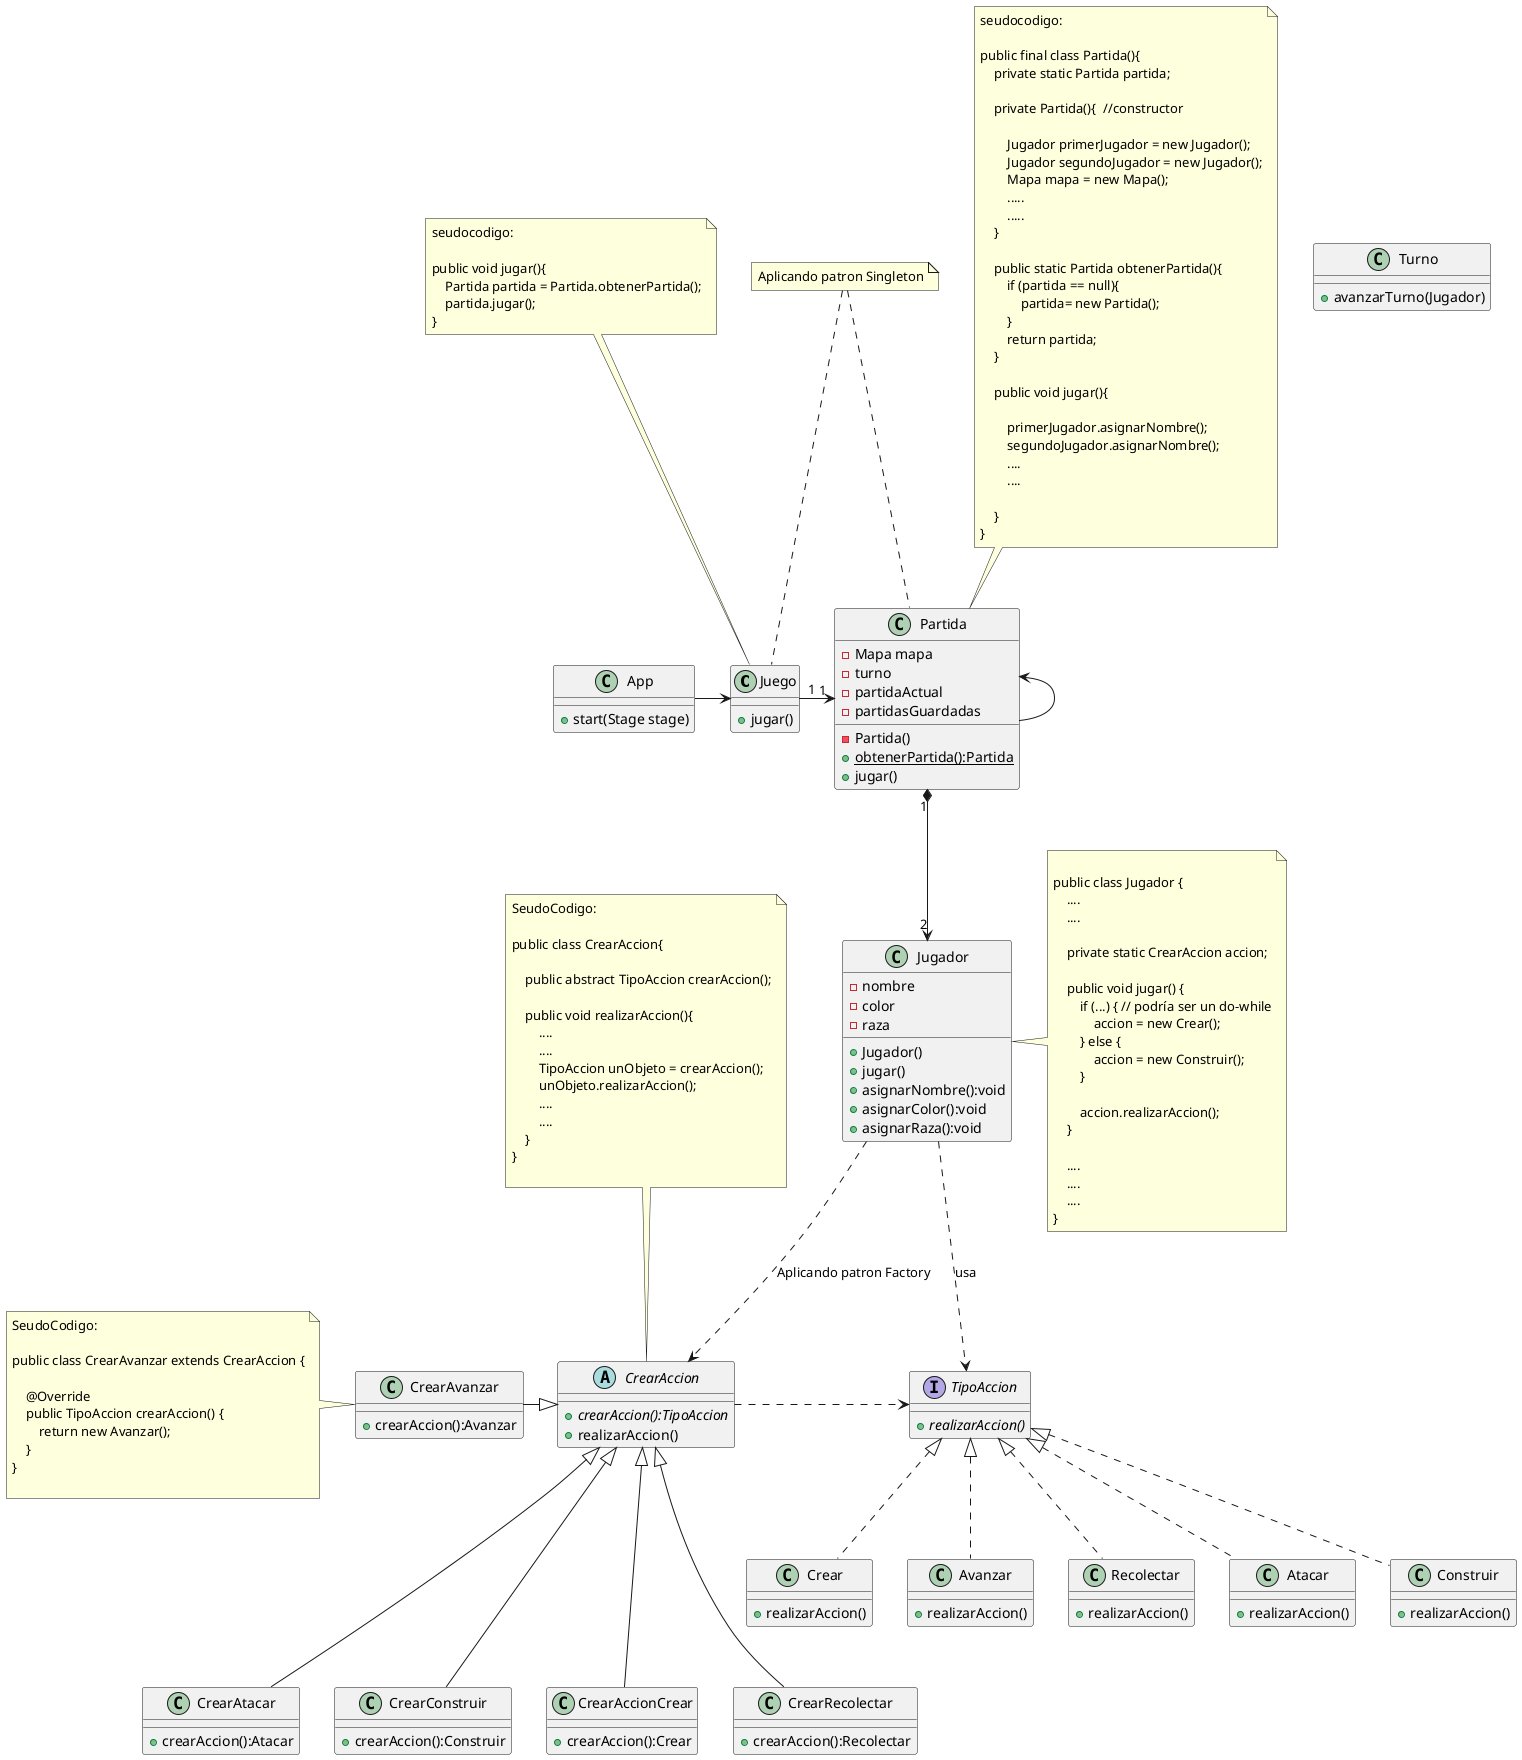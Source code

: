 @startuml

class Juego {

    + jugar()
}

note top of Juego
    seudocodigo:

    public void jugar(){
        Partida partida = Partida.obtenerPartida();
        partida.jugar();
    }
end note

class Partida {
     -Mapa mapa
     -turno
     - partidaActual
     - partidasGuardadas
     - Partida()
     +{static}obtenerPartida():Partida
     + jugar()

}





note top of Partida
    seudocodigo:

    public final class Partida(){
        private static Partida partida;

        private Partida(){  //constructor

            Jugador primerJugador = new Jugador();
            Jugador segundoJugador = new Jugador();
            Mapa mapa = new Mapa();
            .....
            .....
        }

        public static Partida obtenerPartida(){
            if (partida == null){
                partida= new Partida();
            }
            return partida;
        }

        public void jugar(){

            primerJugador.asignarNombre();
            segundoJugador.asignarNombre();
            ....
            ....

        }
    }
end note

class Jugador {
    - nombre
    - color
    - raza

    + Jugador()
    + jugar()
    + asignarNombre():void
    + asignarColor():void
    + asignarRaza():void


}





class Turno {

   +avanzarTurno(Jugador)

}

class App{
    +start(Stage stage)
}


Juego "1"->"1"Partida

Partida<-Partida

Partida "1" *-down->"2"Jugador

App -> Juego



note "Aplicando patron Singleton" as N2
Partida .left. N2
N2 .. Juego



interface TipoAccion{
    +{abstract}realizarAccion()

}

class Avanzar{
    +realizarAccion()
}




class Recolectar{
    +realizarAccion()
}
class Atacar{
    +realizarAccion()
}
class Construir{
    +realizarAccion()
}
class Crear{
    +realizarAccion()
}


TipoAccion<|.. Avanzar
TipoAccion<|.. Recolectar
TipoAccion<|.. Atacar
TipoAccion<|.. Construir
TipoAccion<|.. Crear

abstract CrearAccion{
    +{abstract}crearAccion():TipoAccion
    + realizarAccion()
}
note top of CrearAccion
SeudoCodigo:

public class CrearAccion{

    public abstract TipoAccion crearAccion();

    public void realizarAccion(){
        ....
        ....
        TipoAccion unObjeto = crearAccion();
        unObjeto.realizarAccion();
        ....
        ....
    }
}

end note
class CrearAvanzar{
    +crearAccion():Avanzar
}
note left of CrearAvanzar
SeudoCodigo:

public class CrearAvanzar extends CrearAccion {

    @Override
    public TipoAccion crearAccion() {
        return new Avanzar();
    }
}

end note



class CrearRecolectar{
    +crearAccion():Recolectar
}
class CrearAtacar{
    +crearAccion():Atacar
}
class CrearConstruir{
    +crearAccion():Construir
}
class CrearAccionCrear{
    +crearAccion():Crear
}

CrearAccion .right.> TipoAccion

CrearAccion <|-left- CrearAvanzar
CrearAccion <|--- CrearRecolectar
CrearAccion <|--- CrearAtacar
CrearAccion <|--- CrearConstruir
CrearAccion <|--- CrearAccionCrear


Jugador ..> CrearAccion: Aplicando patron Factory
Jugador ..> TipoAccion: usa

note right of Jugador

    public class Jugador {
        ....
        ....

        private static CrearAccion accion;

        public void jugar() {
            if (...) { // podría ser un do-while
                accion = new Crear();
            } else {
                accion = new Construir();
            }

            accion.realizarAccion();
        }

        ....
        ....
        ....
    }
end note

@enduml